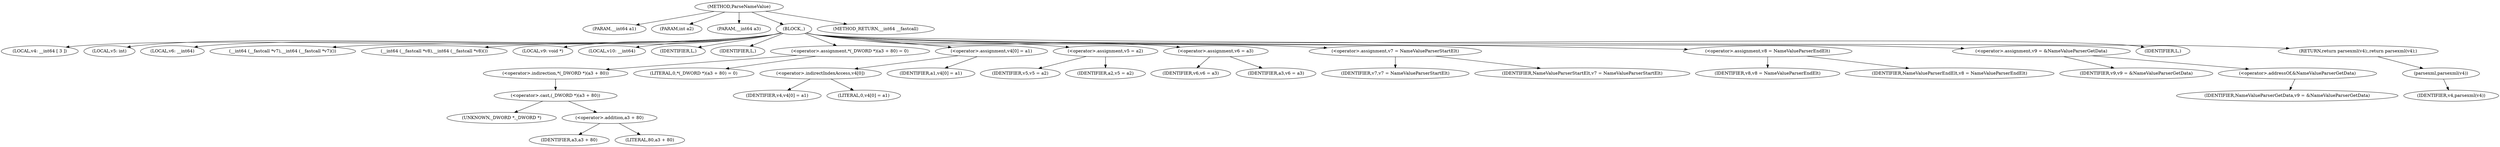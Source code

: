 digraph ParseNameValue {  
"1000108" [label = "(METHOD,ParseNameValue)" ]
"1000109" [label = "(PARAM,__int64 a1)" ]
"1000110" [label = "(PARAM,int a2)" ]
"1000111" [label = "(PARAM,__int64 a3)" ]
"1000112" [label = "(BLOCK,,)" ]
"1000113" [label = "(LOCAL,v4: __int64 [ 3 ])" ]
"1000114" [label = "(LOCAL,v5: int)" ]
"1000115" [label = "(LOCAL,v6: __int64)" ]
"1000116" [label = "(__int64 (__fastcall *v7),__int64 (__fastcall *v7)())" ]
"1000117" [label = "(__int64 (__fastcall *v8),__int64 (__fastcall *v8)())" ]
"1000118" [label = "(LOCAL,v9: void *)" ]
"1000119" [label = "(LOCAL,v10: __int64)" ]
"1000120" [label = "(IDENTIFIER,L,)" ]
"1000121" [label = "(IDENTIFIER,L,)" ]
"1000122" [label = "(<operator>.assignment,*(_DWORD *)(a3 + 80) = 0)" ]
"1000123" [label = "(<operator>.indirection,*(_DWORD *)(a3 + 80))" ]
"1000124" [label = "(<operator>.cast,(_DWORD *)(a3 + 80))" ]
"1000125" [label = "(UNKNOWN,_DWORD *,_DWORD *)" ]
"1000126" [label = "(<operator>.addition,a3 + 80)" ]
"1000127" [label = "(IDENTIFIER,a3,a3 + 80)" ]
"1000128" [label = "(LITERAL,80,a3 + 80)" ]
"1000129" [label = "(LITERAL,0,*(_DWORD *)(a3 + 80) = 0)" ]
"1000130" [label = "(<operator>.assignment,v4[0] = a1)" ]
"1000131" [label = "(<operator>.indirectIndexAccess,v4[0])" ]
"1000132" [label = "(IDENTIFIER,v4,v4[0] = a1)" ]
"1000133" [label = "(LITERAL,0,v4[0] = a1)" ]
"1000134" [label = "(IDENTIFIER,a1,v4[0] = a1)" ]
"1000135" [label = "(<operator>.assignment,v5 = a2)" ]
"1000136" [label = "(IDENTIFIER,v5,v5 = a2)" ]
"1000137" [label = "(IDENTIFIER,a2,v5 = a2)" ]
"1000138" [label = "(<operator>.assignment,v6 = a3)" ]
"1000139" [label = "(IDENTIFIER,v6,v6 = a3)" ]
"1000140" [label = "(IDENTIFIER,a3,v6 = a3)" ]
"1000141" [label = "(<operator>.assignment,v7 = NameValueParserStartElt)" ]
"1000142" [label = "(IDENTIFIER,v7,v7 = NameValueParserStartElt)" ]
"1000143" [label = "(IDENTIFIER,NameValueParserStartElt,v7 = NameValueParserStartElt)" ]
"1000144" [label = "(<operator>.assignment,v8 = NameValueParserEndElt)" ]
"1000145" [label = "(IDENTIFIER,v8,v8 = NameValueParserEndElt)" ]
"1000146" [label = "(IDENTIFIER,NameValueParserEndElt,v8 = NameValueParserEndElt)" ]
"1000147" [label = "(<operator>.assignment,v9 = &NameValueParserGetData)" ]
"1000148" [label = "(IDENTIFIER,v9,v9 = &NameValueParserGetData)" ]
"1000149" [label = "(<operator>.addressOf,&NameValueParserGetData)" ]
"1000150" [label = "(IDENTIFIER,NameValueParserGetData,v9 = &NameValueParserGetData)" ]
"1000151" [label = "(IDENTIFIER,L,)" ]
"1000152" [label = "(RETURN,return parsexml(v4);,return parsexml(v4);)" ]
"1000153" [label = "(parsexml,parsexml(v4))" ]
"1000154" [label = "(IDENTIFIER,v4,parsexml(v4))" ]
"1000155" [label = "(METHOD_RETURN,__int64 __fastcall)" ]
  "1000108" -> "1000109" 
  "1000108" -> "1000110" 
  "1000108" -> "1000111" 
  "1000108" -> "1000112" 
  "1000108" -> "1000155" 
  "1000112" -> "1000113" 
  "1000112" -> "1000114" 
  "1000112" -> "1000115" 
  "1000112" -> "1000116" 
  "1000112" -> "1000117" 
  "1000112" -> "1000118" 
  "1000112" -> "1000119" 
  "1000112" -> "1000120" 
  "1000112" -> "1000121" 
  "1000112" -> "1000122" 
  "1000112" -> "1000130" 
  "1000112" -> "1000135" 
  "1000112" -> "1000138" 
  "1000112" -> "1000141" 
  "1000112" -> "1000144" 
  "1000112" -> "1000147" 
  "1000112" -> "1000151" 
  "1000112" -> "1000152" 
  "1000122" -> "1000123" 
  "1000122" -> "1000129" 
  "1000123" -> "1000124" 
  "1000124" -> "1000125" 
  "1000124" -> "1000126" 
  "1000126" -> "1000127" 
  "1000126" -> "1000128" 
  "1000130" -> "1000131" 
  "1000130" -> "1000134" 
  "1000131" -> "1000132" 
  "1000131" -> "1000133" 
  "1000135" -> "1000136" 
  "1000135" -> "1000137" 
  "1000138" -> "1000139" 
  "1000138" -> "1000140" 
  "1000141" -> "1000142" 
  "1000141" -> "1000143" 
  "1000144" -> "1000145" 
  "1000144" -> "1000146" 
  "1000147" -> "1000148" 
  "1000147" -> "1000149" 
  "1000149" -> "1000150" 
  "1000152" -> "1000153" 
  "1000153" -> "1000154" 
}
